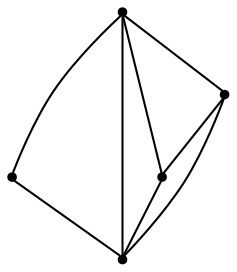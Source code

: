graph {
  node [shape=point,comment="{\"directed\":false,\"doi\":\"10.1007/978-3-540-31843-9_21\",\"figure\":\"3 (1)\"}"]

  v0 [pos="509.8448298964389,275.5499839782715"]
  v1 [pos="718.8837209302326,421.54992421468097"]
  v2 [pos="509.8448298964389,505.3000132242838"]
  v3 [pos="509.84482989643897,630.5500666300455"]
  v4 [pos="300.8059547601744,421.54992421468097"]

  v0 -- v1 [id="-1",pos="509.8448298964389,275.5499839782715 718.8837209302326,421.54992421468097 718.8837209302326,421.54992421468097 718.8837209302326,421.54992421468097"]
  v4 -- v1 [id="-2",pos="300.8059547601744,421.54992421468097 718.8837209302326,421.54992421468097 718.8837209302326,421.54992421468097 718.8837209302326,421.54992421468097"]
  v4 -- v3 [id="-3",pos="300.8059547601744,421.54992421468097 509.84482989643897,630.5500666300455 509.84482989643897,630.5500666300455 509.84482989643897,630.5500666300455"]
  v4 -- v2 [id="-4",pos="300.8059547601744,421.54992421468097 509.8448298964389,505.3000132242838 509.8448298964389,505.3000132242838 509.8448298964389,505.3000132242838"]
  v4 -- v0 [id="-5",pos="300.8059547601744,421.54992421468097 509.8448298964389,275.5499839782715 509.8448298964389,275.5499839782715 509.8448298964389,275.5499839782715"]
  v3 -- v1 [id="-6",pos="509.84482989643897,630.5500666300455 718.8837209302326,421.54992421468097 718.8837209302326,421.54992421468097 718.8837209302326,421.54992421468097"]
  v3 -- v2 [id="-7",pos="509.84482989643897,630.5500666300455 509.8448298964389,505.3000132242838 509.8448298964389,505.3000132242838 509.8448298964389,505.3000132242838"]
  v2 -- v1 [id="-8",pos="509.8448298964389,505.3000132242838 718.8837209302326,421.54992421468097 718.8837209302326,421.54992421468097 718.8837209302326,421.54992421468097"]
}